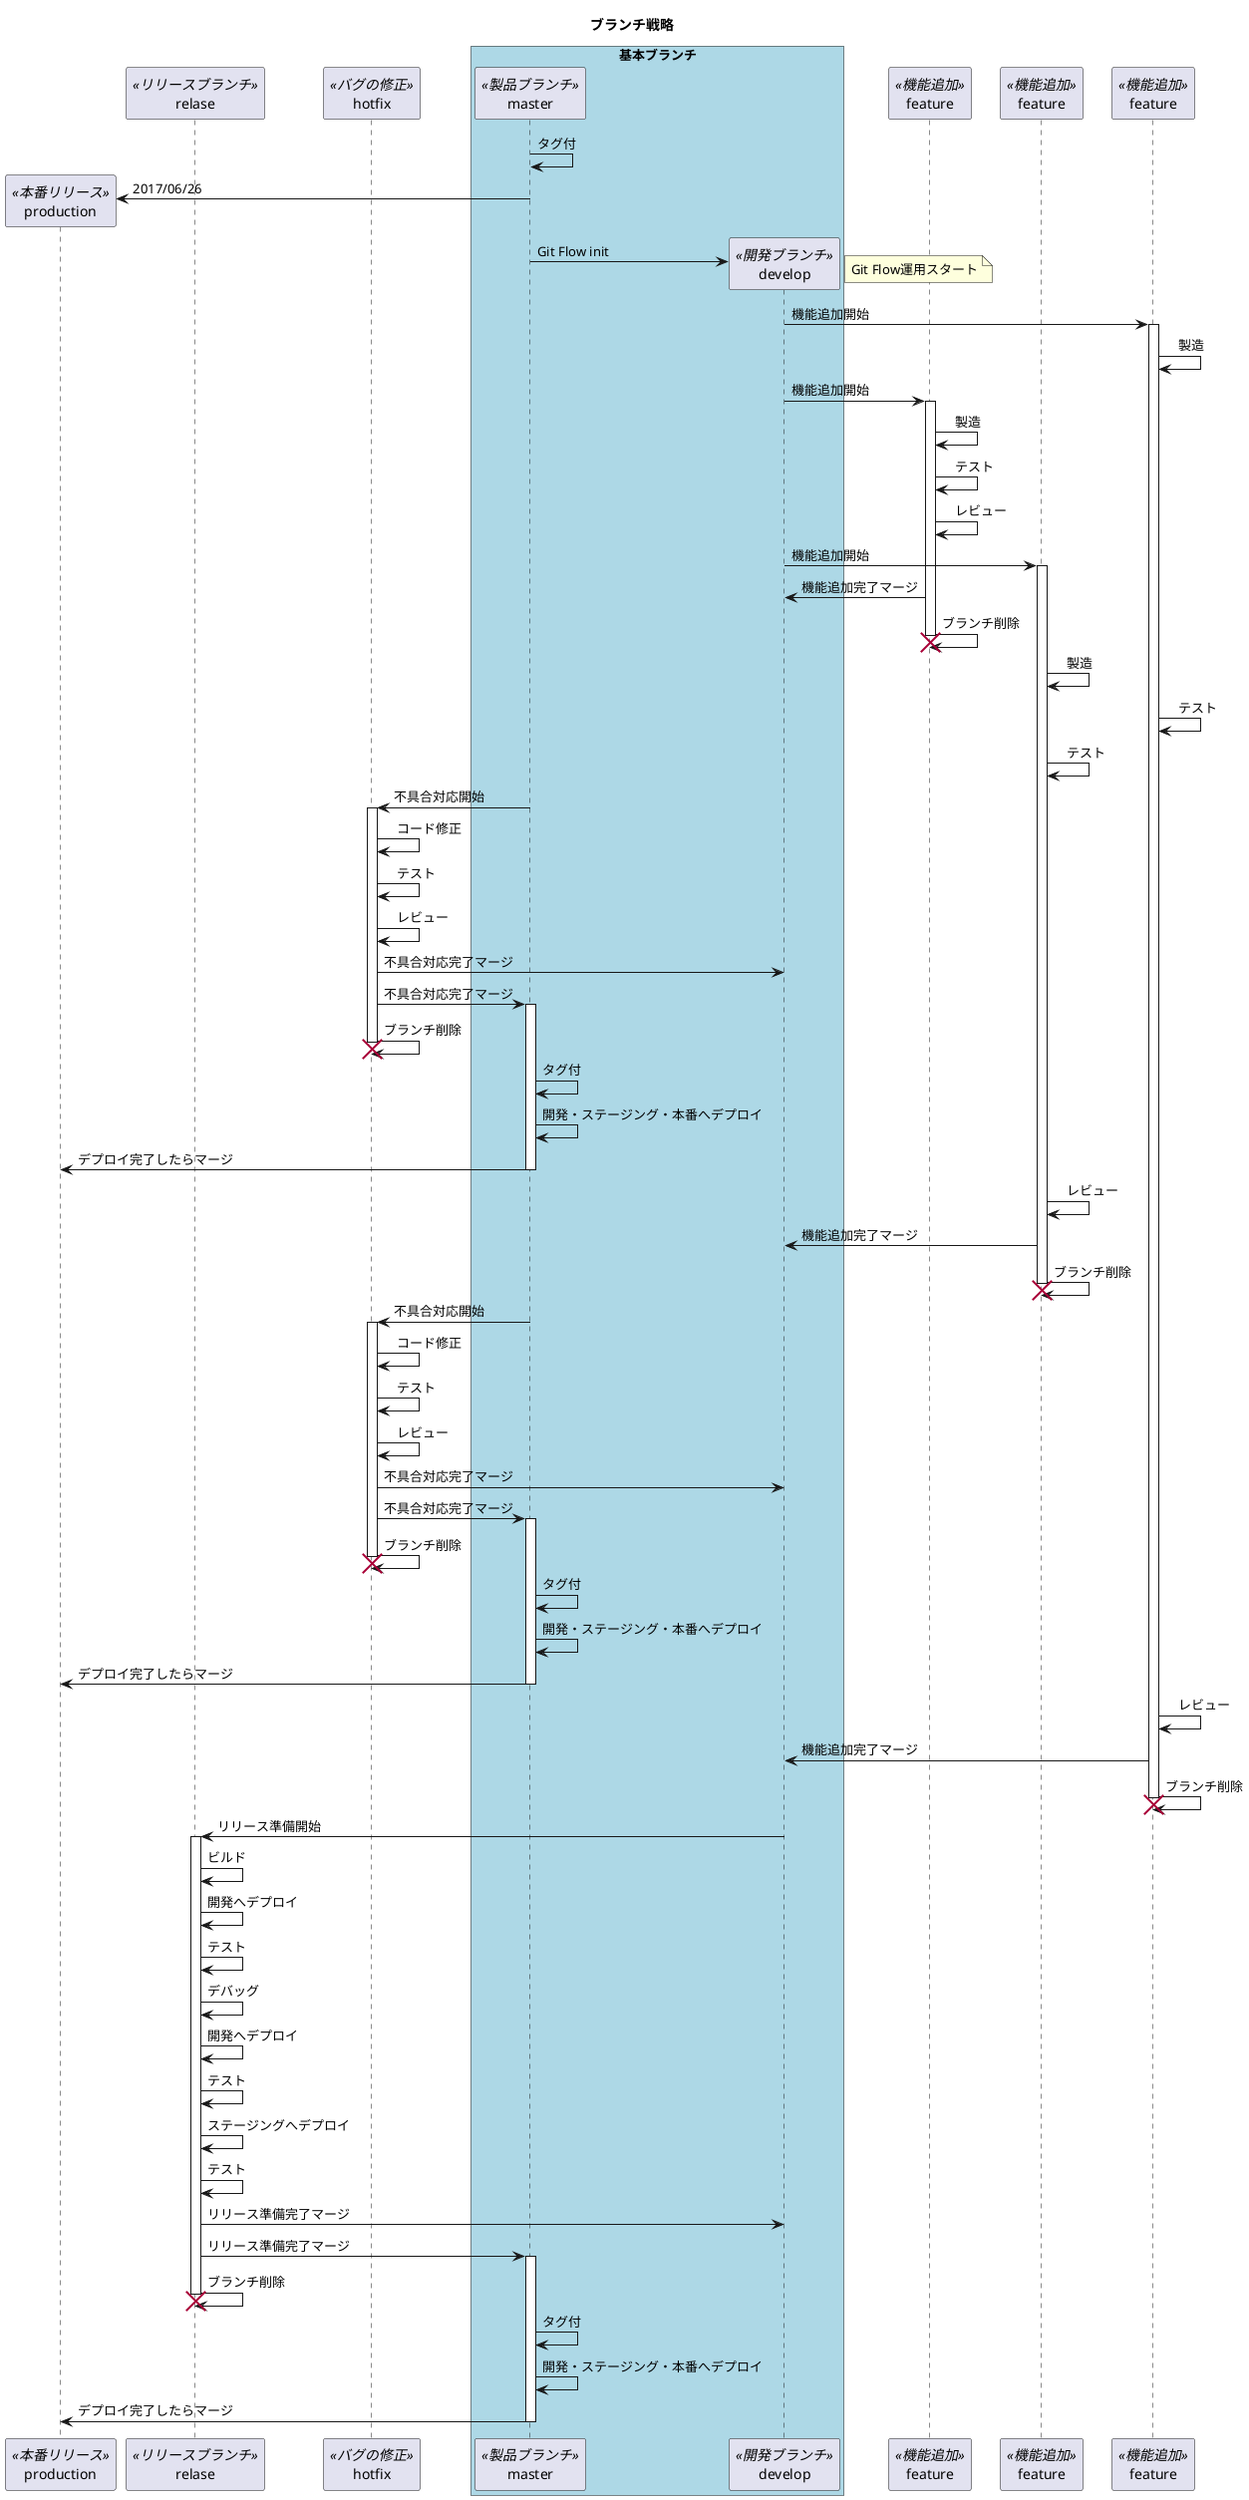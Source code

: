 @startuml
title ブランチ戦略

participant production as production <<本番リリース>>
participant relase as relase <<リリースブランチ>>
participant hotfix as hotfix <<バグの修正>>
box "基本ブランチ" #LightBlue
  participant master as master <<製品ブランチ>>
  participant develop as develop <<開発ブランチ>>
end box
participant "feature" as feature1 <<機能追加>>
participant "feature" as feature2 <<機能追加>>
participant "feature" as feature3 <<機能追加>>

master -> master : タグ付
create production
master -> production : 2017/06/26

create develop
master -> develop : Git Flow init
note right : Git Flow運用スタート

develop -> feature3 : 機能追加開始
activate feature3
feature3 -> feature3 :　製造

develop -> feature1 : 機能追加開始
activate feature1
feature1 -> feature1 :　製造
feature1 -> feature1 :　テスト
feature1 -> feature1 :　レビュー

develop -> feature2 : 機能追加開始
activate  feature2

feature1 -> develop : 機能追加完了マージ
feature1 -> feature1 : ブランチ削除
destroy feature1
deactivate feature1

feature2 -> feature2 :　製造
feature3 -> feature3 :　テスト
feature2 -> feature2 :　テスト

master -> hotfix : 不具合対応開始
activate hotfix
hotfix -> hotfix :　コード修正
hotfix -> hotfix :　テスト
hotfix -> hotfix :　レビュー
hotfix -> develop : 不具合対応完了マージ
master <- hotfix : 不具合対応完了マージ
activate master
hotfix -> hotfix : ブランチ削除
destroy hotfix
deactivate hotfix
master -> master : タグ付
master -> master : 開発・ステージング・本番へデプロイ
master -> production : デプロイ完了したらマージ
deactivate master


feature2 -> feature2 :　レビュー

feature2 -> develop : 機能追加完了マージ
feature2 -> feature2 : ブランチ削除
destroy feature2
deactivate feature2


master -> hotfix : 不具合対応開始
activate hotfix
hotfix -> hotfix :　コード修正
hotfix -> hotfix :　テスト
hotfix -> hotfix :　レビュー
hotfix -> develop : 不具合対応完了マージ
master <- hotfix : 不具合対応完了マージ
activate master
hotfix -> hotfix : ブランチ削除
destroy hotfix
deactivate hotfix

master -> master : タグ付
master -> master : 開発・ステージング・本番へデプロイ
master -> production : デプロイ完了したらマージ
deactivate master


feature3 -> feature3 :　レビュー
feature3 -> develop : 機能追加完了マージ
feature3 -> feature3 : ブランチ削除
destroy feature3
deactivate feature3

develop -> relase : リリース準備開始
activate relase
relase -> relase : ビルド
relase -> relase : 開発へデプロイ
relase -> relase : テスト
relase -> relase : デバッグ
relase -> relase : 開発へデプロイ
relase -> relase : テスト
relase -> relase : ステージングへデプロイ
relase -> relase : テスト
relase -> develop : リリース準備完了マージ
relase -> master : リリース準備完了マージ
activate master
relase -> relase : ブランチ削除
destroy relase
deactivate relase

master -> master : タグ付
master -> master : 開発・ステージング・本番へデプロイ
master -> production : デプロイ完了したらマージ
deactivate master

@enduml
